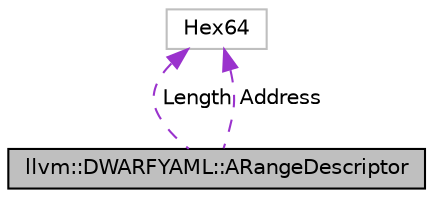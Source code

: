 digraph "llvm::DWARFYAML::ARangeDescriptor"
{
 // LATEX_PDF_SIZE
  bgcolor="transparent";
  edge [fontname="Helvetica",fontsize="10",labelfontname="Helvetica",labelfontsize="10"];
  node [fontname="Helvetica",fontsize="10",shape=record];
  Node1 [label="llvm::DWARFYAML::ARangeDescriptor",height=0.2,width=0.4,color="black", fillcolor="grey75", style="filled", fontcolor="black",tooltip=" "];
  Node2 -> Node1 [dir="back",color="darkorchid3",fontsize="10",style="dashed",label=" Length" ,fontname="Helvetica"];
  Node2 [label="Hex64",height=0.2,width=0.4,color="grey75",tooltip=" "];
  Node2 -> Node1 [dir="back",color="darkorchid3",fontsize="10",style="dashed",label=" Address" ,fontname="Helvetica"];
}
